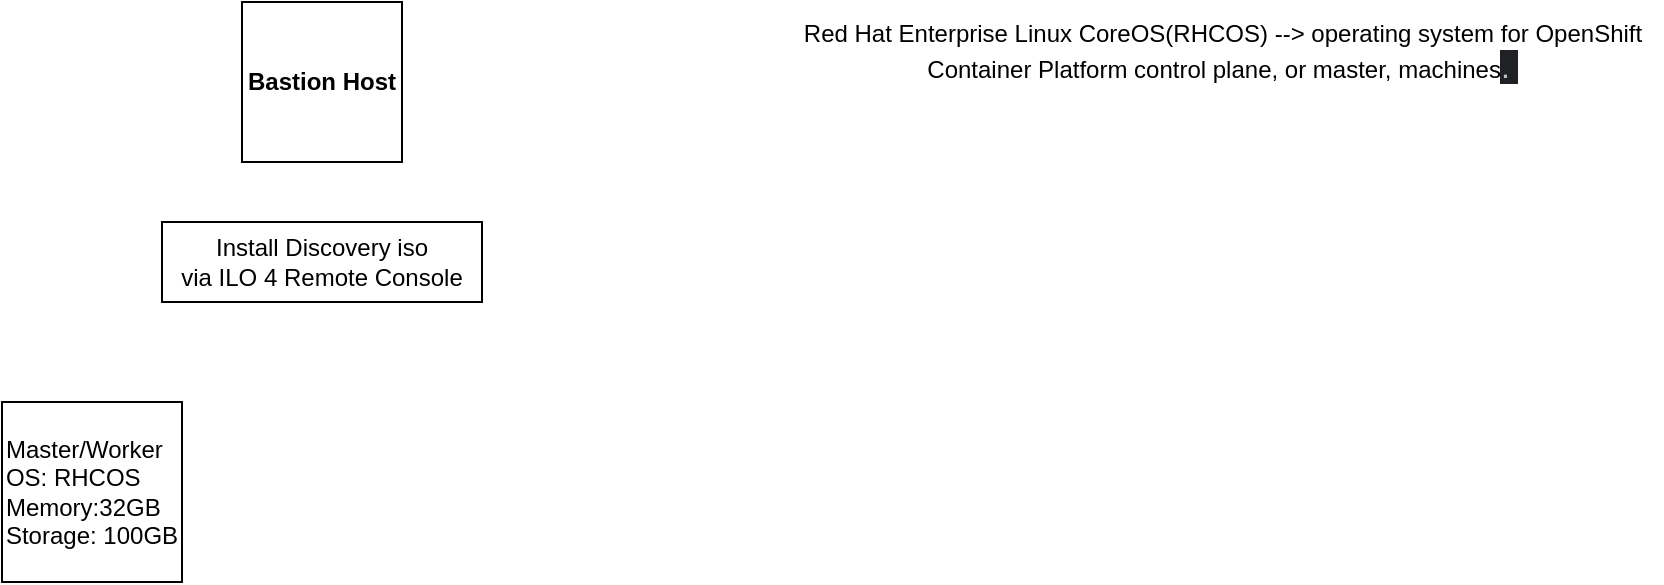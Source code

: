 <mxfile version="21.3.3" type="github">
  <diagram name="Page-1" id="8wmuvuhrfv7lfPoiPv7g">
    <mxGraphModel dx="794" dy="434" grid="1" gridSize="10" guides="1" tooltips="1" connect="1" arrows="1" fold="1" page="1" pageScale="1" pageWidth="850" pageHeight="1100" math="0" shadow="0">
      <root>
        <mxCell id="0" />
        <mxCell id="1" parent="0" />
        <mxCell id="DMo1HWd3JLxvGwKNVJmz-4" value="&lt;b&gt;Bastion Host&lt;/b&gt;" style="whiteSpace=wrap;html=1;aspect=fixed;" vertex="1" parent="1">
          <mxGeometry x="340" y="20" width="80" height="80" as="geometry" />
        </mxCell>
        <mxCell id="DMo1HWd3JLxvGwKNVJmz-5" style="edgeStyle=orthogonalEdgeStyle;rounded=0;orthogonalLoop=1;jettySize=auto;html=1;exitX=0.5;exitY=1;exitDx=0;exitDy=0;" edge="1" parent="1" source="DMo1HWd3JLxvGwKNVJmz-4" target="DMo1HWd3JLxvGwKNVJmz-4">
          <mxGeometry relative="1" as="geometry" />
        </mxCell>
        <mxCell id="DMo1HWd3JLxvGwKNVJmz-6" value="&lt;div style=&quot;text-align: left;&quot;&gt;&lt;span style=&quot;background-color: initial;&quot;&gt;Master/Worker&lt;/span&gt;&lt;/div&gt;&lt;div style=&quot;text-align: left;&quot;&gt;&lt;span style=&quot;background-color: initial;&quot;&gt;OS: RHCOS&lt;/span&gt;&lt;/div&gt;&lt;div style=&quot;text-align: left;&quot;&gt;&lt;span style=&quot;background-color: initial;&quot;&gt;Memory:32GB&lt;/span&gt;&lt;/div&gt;&lt;div style=&quot;text-align: left;&quot;&gt;&lt;span style=&quot;background-color: initial;&quot;&gt;Storage: 100GB&lt;/span&gt;&lt;/div&gt;" style="whiteSpace=wrap;html=1;aspect=fixed;" vertex="1" parent="1">
          <mxGeometry x="220" y="220" width="90" height="90" as="geometry" />
        </mxCell>
        <mxCell id="DMo1HWd3JLxvGwKNVJmz-12" value="Install Discovery iso&lt;br&gt;via ILO 4 Remote Console" style="rounded=0;whiteSpace=wrap;html=1;" vertex="1" parent="1">
          <mxGeometry x="300" y="130" width="160" height="40" as="geometry" />
        </mxCell>
        <mxCell id="DMo1HWd3JLxvGwKNVJmz-18" value="Red Hat Enterprise Linux CoreOS(RHCOS) --&amp;gt;&amp;nbsp;operating system for OpenShift &lt;br&gt;Container Platform control plane, or master, machines&lt;span style=&quot;color: rgb(189, 193, 198); font-family: &amp;quot;Google Sans&amp;quot;, arial, sans-serif; font-size: 16px; text-align: start; background-color: rgb(32, 33, 36);&quot;&gt;.&amp;nbsp;&lt;/span&gt;" style="text;html=1;align=center;verticalAlign=middle;resizable=0;points=[];autosize=1;strokeColor=none;fillColor=none;" vertex="1" parent="1">
          <mxGeometry x="610" y="20" width="440" height="50" as="geometry" />
        </mxCell>
      </root>
    </mxGraphModel>
  </diagram>
</mxfile>
